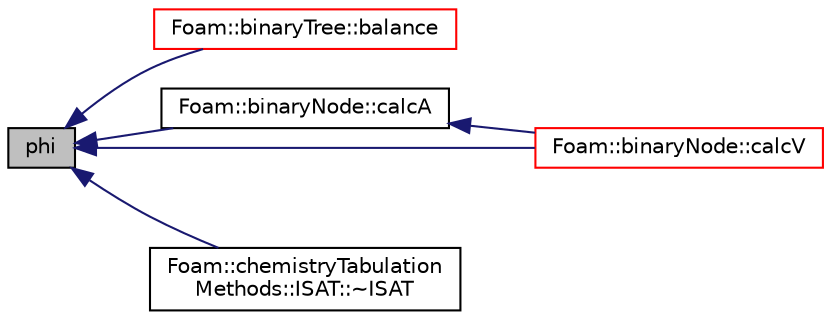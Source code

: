 digraph "phi"
{
  bgcolor="transparent";
  edge [fontname="Helvetica",fontsize="10",labelfontname="Helvetica",labelfontsize="10"];
  node [fontname="Helvetica",fontsize="10",shape=record];
  rankdir="LR";
  Node28 [label="phi",height=0.2,width=0.4,color="black", fillcolor="grey75", style="filled", fontcolor="black"];
  Node28 -> Node29 [dir="back",color="midnightblue",fontsize="10",style="solid",fontname="Helvetica"];
  Node29 [label="Foam::binaryTree::balance",height=0.2,width=0.4,color="red",URL="$a31121.html#aeceb989c9c8ba1acf0e2864e67351dc6",tooltip="Cheap balance function. "];
  Node28 -> Node31 [dir="back",color="midnightblue",fontsize="10",style="solid",fontname="Helvetica"];
  Node31 [label="Foam::binaryNode::calcA",height=0.2,width=0.4,color="black",URL="$a31117.html#a9a2278bd7910f118118bf0fe02c70bd6",tooltip="Compute a the product v^T.phih, with phih = (phi0 + phiq)/2. "];
  Node31 -> Node32 [dir="back",color="midnightblue",fontsize="10",style="solid",fontname="Helvetica"];
  Node32 [label="Foam::binaryNode::calcV",height=0.2,width=0.4,color="red",URL="$a31117.html#aad53a71e03250bf96a88645614cdca4e",tooltip="Compute vector v: "];
  Node28 -> Node32 [dir="back",color="midnightblue",fontsize="10",style="solid",fontname="Helvetica"];
  Node28 -> Node34 [dir="back",color="midnightblue",fontsize="10",style="solid",fontname="Helvetica"];
  Node34 [label="Foam::chemistryTabulation\lMethods::ISAT::~ISAT",height=0.2,width=0.4,color="black",URL="$a31129.html#a0883911b9fd13c3e6074f2e4d2aa2d18"];
}
